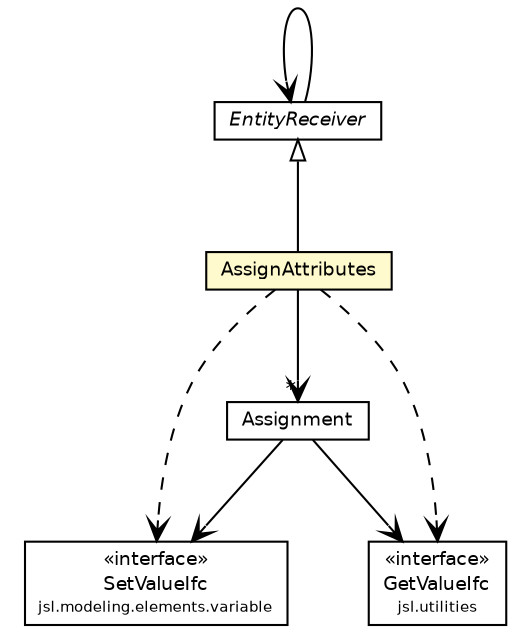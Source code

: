 #!/usr/local/bin/dot
#
# Class diagram 
# Generated by UMLGraph version 5.4 (http://www.umlgraph.org/)
#

digraph G {
	edge [fontname="Helvetica",fontsize=10,labelfontname="Helvetica",labelfontsize=10];
	node [fontname="Helvetica",fontsize=10,shape=plaintext];
	nodesep=0.25;
	ranksep=0.5;
	// jsl.modeling.elements.resource.EntityReceiver
	c27077 [label=<<table title="jsl.modeling.elements.resource.EntityReceiver" border="0" cellborder="1" cellspacing="0" cellpadding="2" port="p" href="./EntityReceiver.html">
		<tr><td><table border="0" cellspacing="0" cellpadding="1">
<tr><td align="center" balign="center"><font face="Helvetica-Oblique"> EntityReceiver </font></td></tr>
		</table></td></tr>
		</table>>, URL="./EntityReceiver.html", fontname="Helvetica", fontcolor="black", fontsize=9.0];
	// jsl.modeling.elements.resource.Assignment
	c27095 [label=<<table title="jsl.modeling.elements.resource.Assignment" border="0" cellborder="1" cellspacing="0" cellpadding="2" port="p" href="./Assignment.html">
		<tr><td><table border="0" cellspacing="0" cellpadding="1">
<tr><td align="center" balign="center"> Assignment </td></tr>
		</table></td></tr>
		</table>>, URL="./Assignment.html", fontname="Helvetica", fontcolor="black", fontsize=9.0];
	// jsl.modeling.elements.resource.AssignAttributes
	c27096 [label=<<table title="jsl.modeling.elements.resource.AssignAttributes" border="0" cellborder="1" cellspacing="0" cellpadding="2" port="p" bgcolor="lemonChiffon" href="./AssignAttributes.html">
		<tr><td><table border="0" cellspacing="0" cellpadding="1">
<tr><td align="center" balign="center"> AssignAttributes </td></tr>
		</table></td></tr>
		</table>>, URL="./AssignAttributes.html", fontname="Helvetica", fontcolor="black", fontsize=9.0];
	// jsl.modeling.elements.variable.SetValueIfc
	c27157 [label=<<table title="jsl.modeling.elements.variable.SetValueIfc" border="0" cellborder="1" cellspacing="0" cellpadding="2" port="p" href="../variable/SetValueIfc.html">
		<tr><td><table border="0" cellspacing="0" cellpadding="1">
<tr><td align="center" balign="center"> &#171;interface&#187; </td></tr>
<tr><td align="center" balign="center"> SetValueIfc </td></tr>
<tr><td align="center" balign="center"><font point-size="7.0"> jsl.modeling.elements.variable </font></td></tr>
		</table></td></tr>
		</table>>, URL="../variable/SetValueIfc.html", fontname="Helvetica", fontcolor="black", fontsize=9.0];
	// jsl.utilities.GetValueIfc
	c27233 [label=<<table title="jsl.utilities.GetValueIfc" border="0" cellborder="1" cellspacing="0" cellpadding="2" port="p" href="../../../utilities/GetValueIfc.html">
		<tr><td><table border="0" cellspacing="0" cellpadding="1">
<tr><td align="center" balign="center"> &#171;interface&#187; </td></tr>
<tr><td align="center" balign="center"> GetValueIfc </td></tr>
<tr><td align="center" balign="center"><font point-size="7.0"> jsl.utilities </font></td></tr>
		</table></td></tr>
		</table>>, URL="../../../utilities/GetValueIfc.html", fontname="Helvetica", fontcolor="black", fontsize=9.0];
	//jsl.modeling.elements.resource.AssignAttributes extends jsl.modeling.elements.resource.EntityReceiver
	c27077:p -> c27096:p [dir=back,arrowtail=empty];
	// jsl.modeling.elements.resource.EntityReceiver NAVASSOC jsl.modeling.elements.resource.EntityReceiver
	c27077:p -> c27077:p [taillabel="", label="", headlabel="", fontname="Helvetica", fontcolor="black", fontsize=10.0, color="black", arrowhead=open];
	// jsl.modeling.elements.resource.Assignment NAVASSOC jsl.modeling.elements.variable.SetValueIfc
	c27095:p -> c27157:p [taillabel="", label="", headlabel="", fontname="Helvetica", fontcolor="black", fontsize=10.0, color="black", arrowhead=open];
	// jsl.modeling.elements.resource.Assignment NAVASSOC jsl.utilities.GetValueIfc
	c27095:p -> c27233:p [taillabel="", label="", headlabel="", fontname="Helvetica", fontcolor="black", fontsize=10.0, color="black", arrowhead=open];
	// jsl.modeling.elements.resource.AssignAttributes NAVASSOC jsl.modeling.elements.resource.Assignment
	c27096:p -> c27095:p [taillabel="", label="", headlabel="*", fontname="Helvetica", fontcolor="black", fontsize=10.0, color="black", arrowhead=open];
	// jsl.modeling.elements.resource.AssignAttributes DEPEND jsl.utilities.GetValueIfc
	c27096:p -> c27233:p [taillabel="", label="", headlabel="", fontname="Helvetica", fontcolor="black", fontsize=10.0, color="black", arrowhead=open, style=dashed];
	// jsl.modeling.elements.resource.AssignAttributes DEPEND jsl.modeling.elements.variable.SetValueIfc
	c27096:p -> c27157:p [taillabel="", label="", headlabel="", fontname="Helvetica", fontcolor="black", fontsize=10.0, color="black", arrowhead=open, style=dashed];
}


